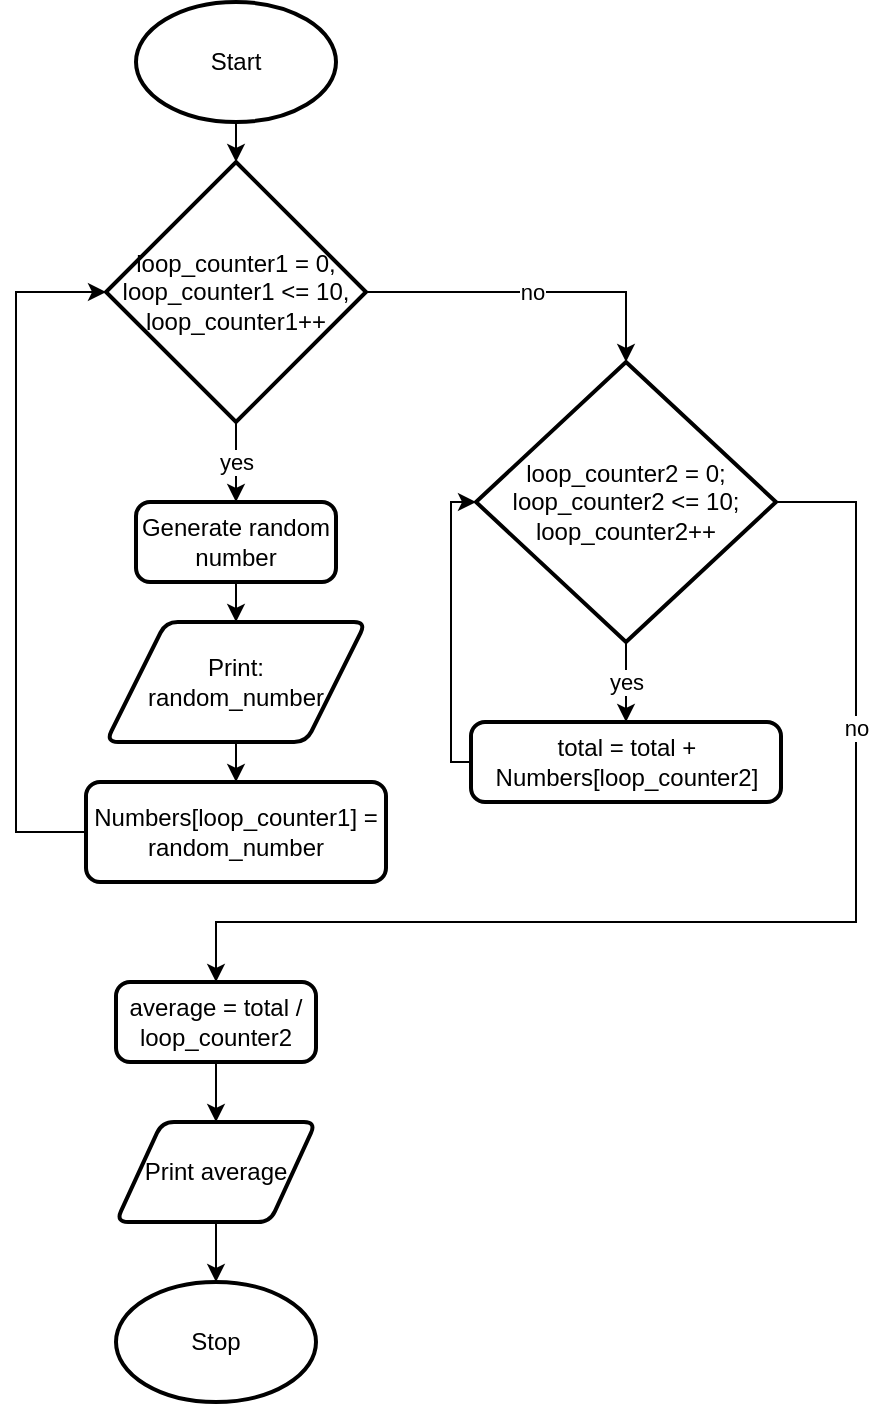 <mxfile>
    <diagram id="3unRO31ewHi1Jh8fp9Jl" name="Page-1">
        <mxGraphModel dx="1074" dy="741" grid="1" gridSize="10" guides="1" tooltips="1" connect="1" arrows="1" fold="1" page="1" pageScale="1" pageWidth="827" pageHeight="1169" math="0" shadow="0">
            <root>
                <mxCell id="0"/>
                <mxCell id="1" parent="0"/>
                <mxCell id="4" style="edgeStyle=none;html=1;exitX=0.5;exitY=1;exitDx=0;exitDy=0;exitPerimeter=0;entryX=0.5;entryY=0;entryDx=0;entryDy=0;" edge="1" parent="1" source="2">
                    <mxGeometry relative="1" as="geometry">
                        <mxPoint x="330" y="120" as="targetPoint"/>
                    </mxGeometry>
                </mxCell>
                <mxCell id="2" value="Start" style="strokeWidth=2;html=1;shape=mxgraph.flowchart.start_1;whiteSpace=wrap;" vertex="1" parent="1">
                    <mxGeometry x="280" y="40" width="100" height="60" as="geometry"/>
                </mxCell>
                <mxCell id="7" value="yes" style="edgeStyle=none;html=1;exitX=0.5;exitY=1;exitDx=0;exitDy=0;exitPerimeter=0;entryX=0.5;entryY=0;entryDx=0;entryDy=0;" edge="1" parent="1" source="5" target="6">
                    <mxGeometry relative="1" as="geometry"/>
                </mxCell>
                <mxCell id="15" value="no" style="edgeStyle=orthogonalEdgeStyle;rounded=0;html=1;exitX=1;exitY=0.5;exitDx=0;exitDy=0;exitPerimeter=0;entryX=0.5;entryY=0;entryDx=0;entryDy=0;entryPerimeter=0;" edge="1" parent="1" source="5" target="16">
                    <mxGeometry relative="1" as="geometry">
                        <mxPoint x="520" y="240" as="targetPoint"/>
                        <Array as="points">
                            <mxPoint x="525" y="185"/>
                        </Array>
                    </mxGeometry>
                </mxCell>
                <mxCell id="5" value="loop_counter1 = 0,&lt;br&gt;loop_counter1 &amp;lt;= 10,&lt;br&gt;loop_counter1++" style="strokeWidth=2;html=1;shape=mxgraph.flowchart.decision;whiteSpace=wrap;" vertex="1" parent="1">
                    <mxGeometry x="265" y="120" width="130" height="130" as="geometry"/>
                </mxCell>
                <mxCell id="11" style="edgeStyle=none;html=1;exitX=0.5;exitY=1;exitDx=0;exitDy=0;entryX=0.5;entryY=0;entryDx=0;entryDy=0;" edge="1" parent="1" source="6" target="10">
                    <mxGeometry relative="1" as="geometry"/>
                </mxCell>
                <mxCell id="6" value="Generate random number" style="rounded=1;whiteSpace=wrap;html=1;absoluteArcSize=1;arcSize=14;strokeWidth=2;" vertex="1" parent="1">
                    <mxGeometry x="280" y="290" width="100" height="40" as="geometry"/>
                </mxCell>
                <mxCell id="13" style="edgeStyle=orthogonalEdgeStyle;html=1;exitX=0;exitY=0.5;exitDx=0;exitDy=0;entryX=0;entryY=0.5;entryDx=0;entryDy=0;entryPerimeter=0;rounded=0;" edge="1" parent="1" source="8" target="5">
                    <mxGeometry relative="1" as="geometry">
                        <Array as="points">
                            <mxPoint x="220" y="455"/>
                            <mxPoint x="220" y="185"/>
                        </Array>
                    </mxGeometry>
                </mxCell>
                <mxCell id="8" value="Numbers[loop_counter1] = random_number" style="rounded=1;whiteSpace=wrap;html=1;absoluteArcSize=1;arcSize=14;strokeWidth=2;" vertex="1" parent="1">
                    <mxGeometry x="255" y="430" width="150" height="50" as="geometry"/>
                </mxCell>
                <mxCell id="12" style="edgeStyle=none;html=1;exitX=0.5;exitY=1;exitDx=0;exitDy=0;entryX=0.5;entryY=0;entryDx=0;entryDy=0;" edge="1" parent="1" source="10" target="8">
                    <mxGeometry relative="1" as="geometry"/>
                </mxCell>
                <mxCell id="10" value="Print: &lt;br&gt;random_number" style="shape=parallelogram;html=1;strokeWidth=2;perimeter=parallelogramPerimeter;whiteSpace=wrap;rounded=1;arcSize=12;size=0.23;" vertex="1" parent="1">
                    <mxGeometry x="265" y="350" width="130" height="60" as="geometry"/>
                </mxCell>
                <mxCell id="18" value="yes" style="edgeStyle=orthogonalEdgeStyle;rounded=0;html=1;exitX=0.5;exitY=1;exitDx=0;exitDy=0;exitPerimeter=0;entryX=0.5;entryY=0;entryDx=0;entryDy=0;" edge="1" parent="1" source="16" target="17">
                    <mxGeometry relative="1" as="geometry"/>
                </mxCell>
                <mxCell id="20" value="no" style="edgeStyle=orthogonalEdgeStyle;rounded=0;html=1;exitX=1;exitY=0.5;exitDx=0;exitDy=0;exitPerimeter=0;entryX=0.5;entryY=0;entryDx=0;entryDy=0;" edge="1" parent="1" source="16" target="21">
                    <mxGeometry x="-0.492" relative="1" as="geometry">
                        <mxPoint x="320" y="600" as="targetPoint"/>
                        <Array as="points">
                            <mxPoint x="640" y="290"/>
                            <mxPoint x="640" y="500"/>
                            <mxPoint x="320" y="500"/>
                        </Array>
                        <mxPoint as="offset"/>
                    </mxGeometry>
                </mxCell>
                <mxCell id="16" value="loop_counter2 = 0;&lt;br&gt;loop_counter2 &amp;lt;= 10;&lt;br&gt;loop_counter2++" style="strokeWidth=2;html=1;shape=mxgraph.flowchart.decision;whiteSpace=wrap;" vertex="1" parent="1">
                    <mxGeometry x="450" y="220" width="150" height="140" as="geometry"/>
                </mxCell>
                <mxCell id="19" style="edgeStyle=orthogonalEdgeStyle;rounded=0;html=1;exitX=0;exitY=0.5;exitDx=0;exitDy=0;entryX=0;entryY=0.5;entryDx=0;entryDy=0;entryPerimeter=0;" edge="1" parent="1" source="17" target="16">
                    <mxGeometry relative="1" as="geometry"/>
                </mxCell>
                <mxCell id="17" value="total = total + Numbers[loop_counter2]" style="rounded=1;whiteSpace=wrap;html=1;absoluteArcSize=1;arcSize=14;strokeWidth=2;" vertex="1" parent="1">
                    <mxGeometry x="447.5" y="400" width="155" height="40" as="geometry"/>
                </mxCell>
                <mxCell id="26" style="edgeStyle=orthogonalEdgeStyle;rounded=0;html=1;exitX=0.5;exitY=1;exitDx=0;exitDy=0;entryX=0.5;entryY=0;entryDx=0;entryDy=0;" edge="1" parent="1" source="21" target="25">
                    <mxGeometry relative="1" as="geometry"/>
                </mxCell>
                <mxCell id="21" value="average = total / loop_counter2" style="rounded=1;whiteSpace=wrap;html=1;absoluteArcSize=1;arcSize=14;strokeWidth=2;" vertex="1" parent="1">
                    <mxGeometry x="270" y="530" width="100" height="40" as="geometry"/>
                </mxCell>
                <mxCell id="28" style="edgeStyle=orthogonalEdgeStyle;rounded=0;html=1;exitX=0.5;exitY=1;exitDx=0;exitDy=0;entryX=0.5;entryY=0;entryDx=0;entryDy=0;entryPerimeter=0;" edge="1" parent="1" source="25" target="27">
                    <mxGeometry relative="1" as="geometry"/>
                </mxCell>
                <mxCell id="25" value="Print average" style="shape=parallelogram;html=1;strokeWidth=2;perimeter=parallelogramPerimeter;whiteSpace=wrap;rounded=1;arcSize=12;size=0.23;" vertex="1" parent="1">
                    <mxGeometry x="270" y="600" width="100" height="50" as="geometry"/>
                </mxCell>
                <mxCell id="27" value="Stop" style="strokeWidth=2;html=1;shape=mxgraph.flowchart.start_1;whiteSpace=wrap;" vertex="1" parent="1">
                    <mxGeometry x="270" y="680" width="100" height="60" as="geometry"/>
                </mxCell>
            </root>
        </mxGraphModel>
    </diagram>
</mxfile>